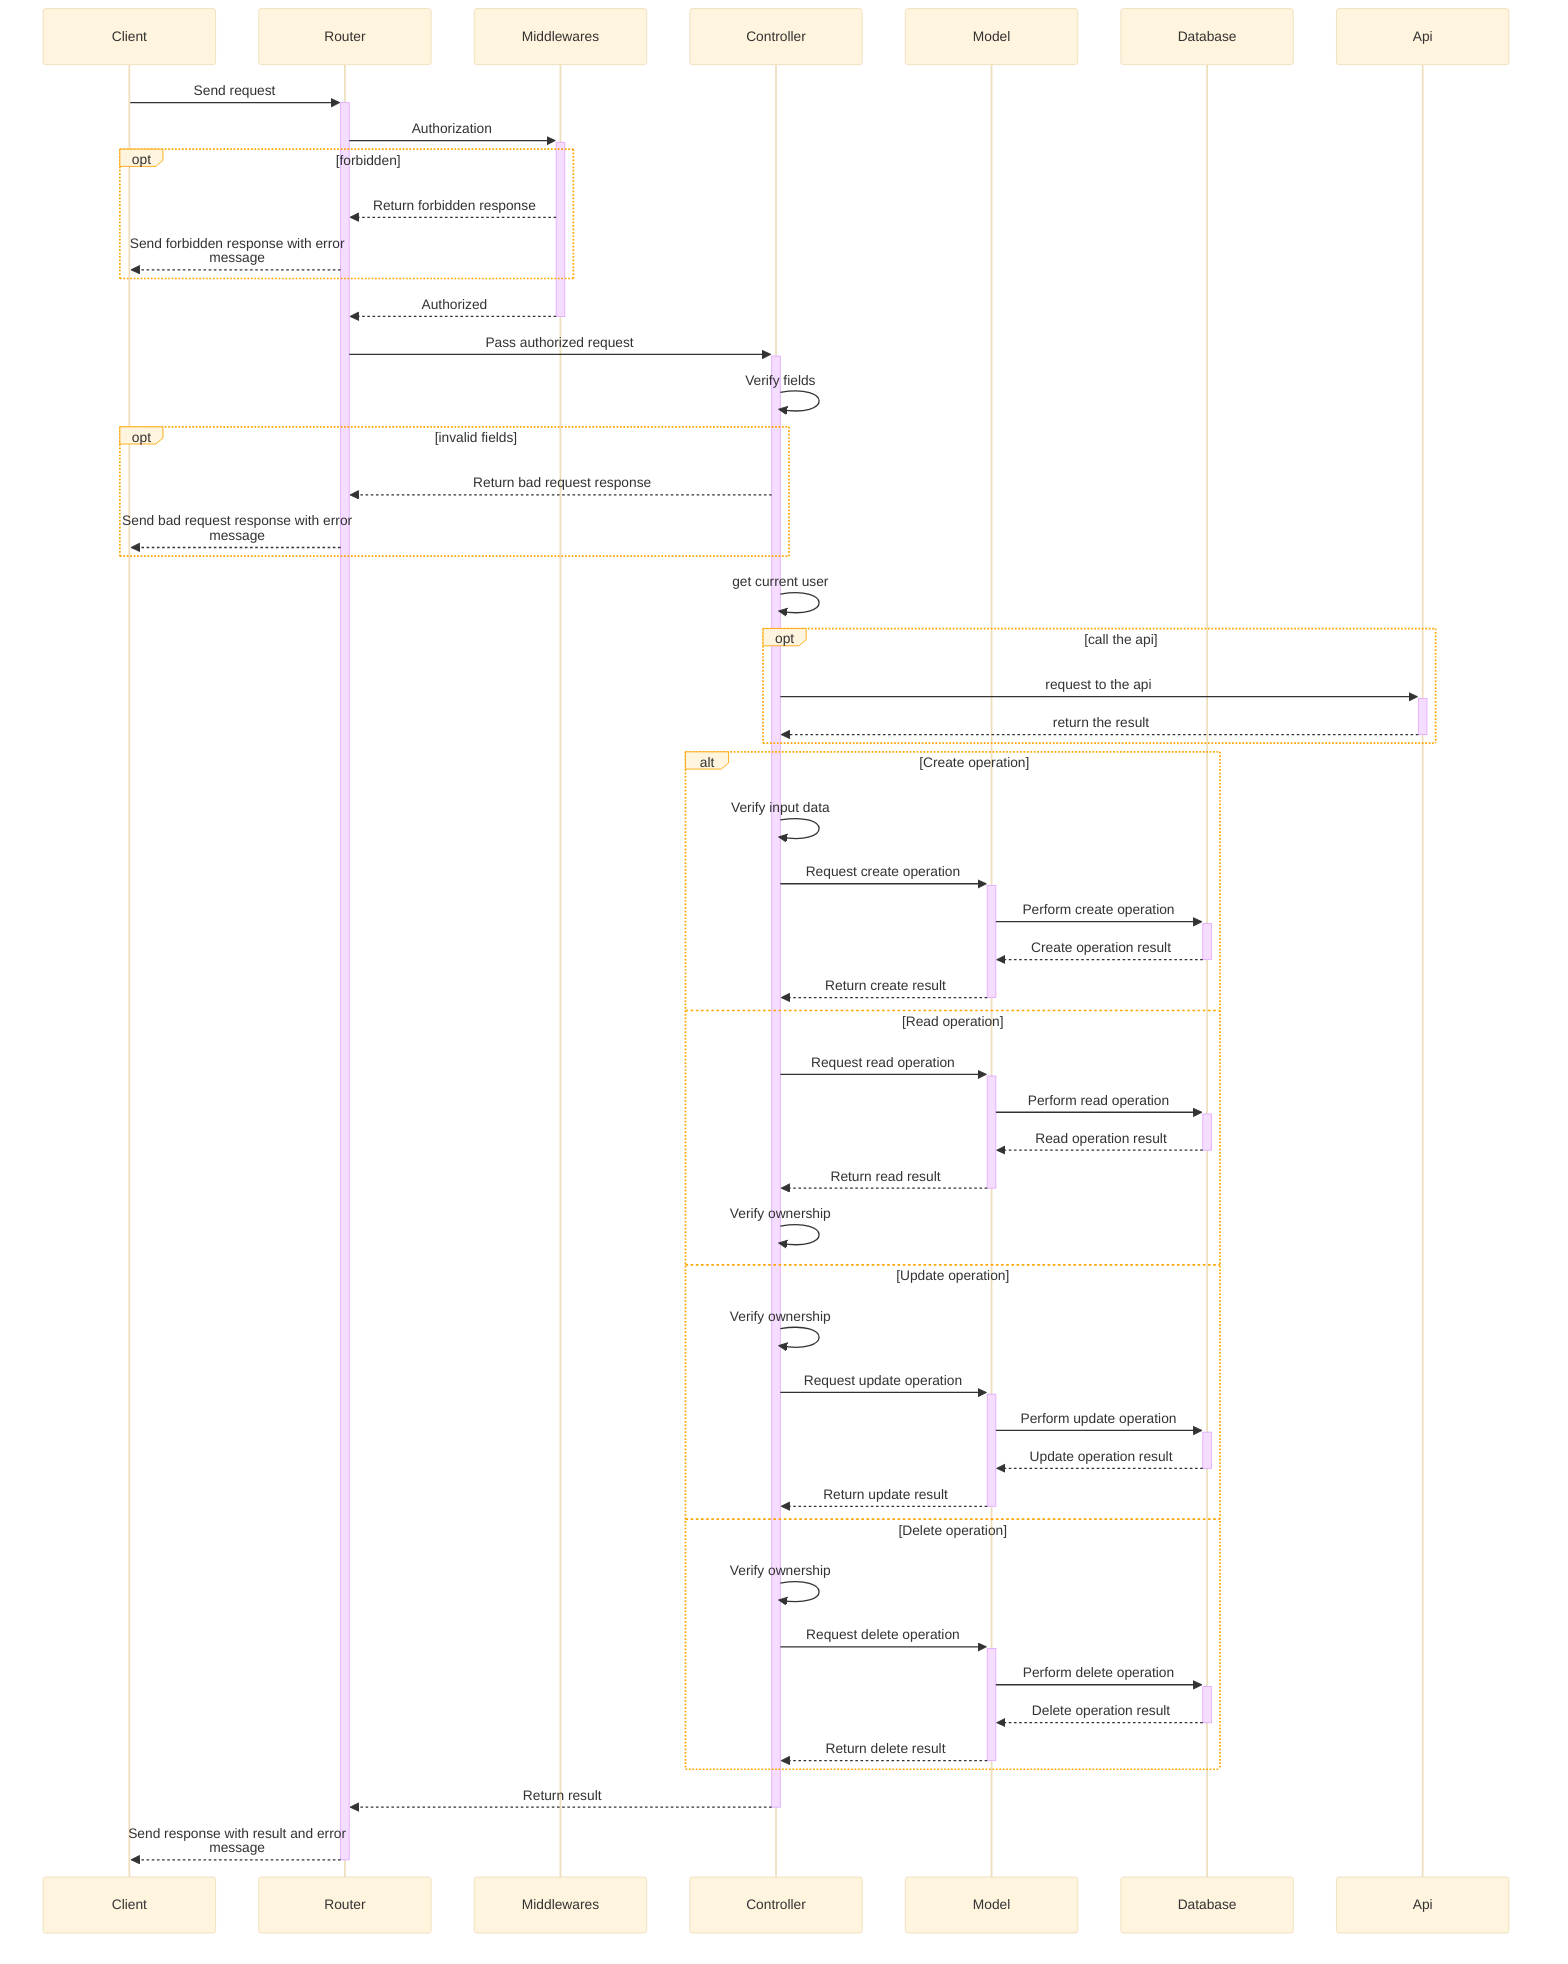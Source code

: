%%{
    init: {
        "theme":"base",
        "themeVariables": {
            'labelBoxBorderColor': '#FFA500'
        },
        "sequence": { 
            "wrap": true, 
            "width": 200 
        } 
    }
}%%

sequenceDiagram
    participant Client
    participant Router
    participant Middlewares
    participant Controller
    participant Model
    participant Database
    participant Api

    Client->>+Router: Send request
    Router->>+Middlewares: Authorization
    opt forbidden
        Middlewares-->>Router: Return forbidden response
        Router-->>Client: Send forbidden response with error message
    end
    Middlewares-->>-Router: Authorized
    Router->>+Controller: Pass authorized request
    Controller->>Controller: Verify fields
    opt invalid fields
        Controller-->>Router: Return bad request response
        Router-->>Client: Send bad request response with error message
    end
    Controller->>Controller: get current user
    opt call the api
        Controller->>+Api: request to the api
        Api-->>-Controller: return the result
    end
    alt Create operation
        Controller->>Controller: Verify input data
        Controller->>+Model: Request create operation
        Model->>+Database: Perform create operation
        Database-->>-Model: Create operation result
        Model-->>-Controller: Return create result
    else Read operation
        Controller->>+Model: Request read operation
        Model->>+Database: Perform read operation
        Database-->>-Model: Read operation result
        Model-->>-Controller: Return read result
        Controller->>Controller: Verify ownership
    else Update operation
        Controller->>Controller: Verify ownership
        Controller->>+Model: Request update operation
        Model->>+Database: Perform update operation
        Database-->>-Model: Update operation result
        Model-->>-Controller: Return update result
    else Delete operation
        Controller->>Controller: Verify ownership
        Controller->>+Model: Request delete operation
        Model->>+Database: Perform delete operation
        Database-->>-Model: Delete operation result
        Model-->>-Controller: Return delete result
    end
    Controller-->>-Router: Return result
    Router-->>-Client: Send response with result and error message